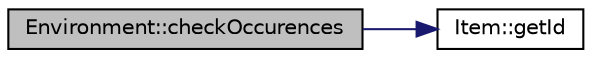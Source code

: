 digraph "Environment::checkOccurences"
{
 // LATEX_PDF_SIZE
  edge [fontname="Helvetica",fontsize="10",labelfontname="Helvetica",labelfontsize="10"];
  node [fontname="Helvetica",fontsize="10",shape=record];
  rankdir="LR";
  Node1 [label="Environment::checkOccurences",height=0.2,width=0.4,color="black", fillcolor="grey75", style="filled", fontcolor="black",tooltip=" "];
  Node1 -> Node2 [color="midnightblue",fontsize="10",style="solid"];
  Node2 [label="Item::getId",height=0.2,width=0.4,color="black", fillcolor="white", style="filled",URL="$class_item.html#a241f95e3bcdcd65097603eb792aae53e",tooltip=" "];
}
